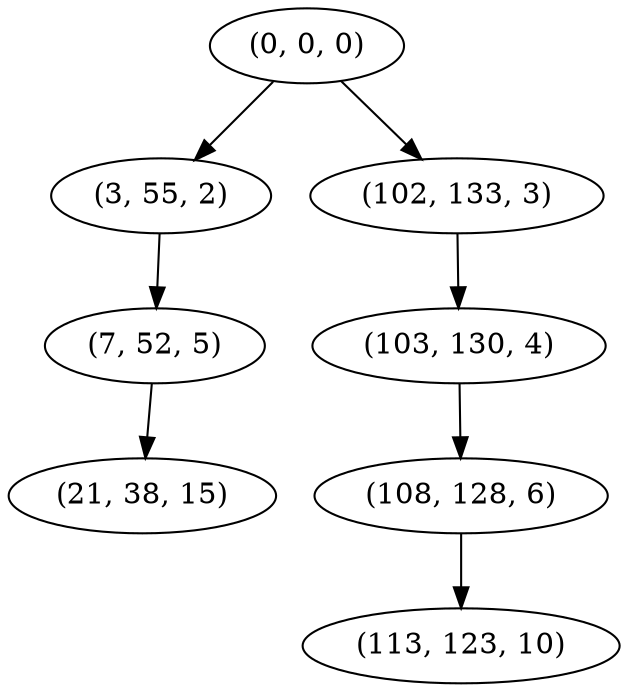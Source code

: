 digraph tree {
    "(0, 0, 0)";
    "(3, 55, 2)";
    "(7, 52, 5)";
    "(21, 38, 15)";
    "(102, 133, 3)";
    "(103, 130, 4)";
    "(108, 128, 6)";
    "(113, 123, 10)";
    "(0, 0, 0)" -> "(3, 55, 2)";
    "(0, 0, 0)" -> "(102, 133, 3)";
    "(3, 55, 2)" -> "(7, 52, 5)";
    "(7, 52, 5)" -> "(21, 38, 15)";
    "(102, 133, 3)" -> "(103, 130, 4)";
    "(103, 130, 4)" -> "(108, 128, 6)";
    "(108, 128, 6)" -> "(113, 123, 10)";
}
